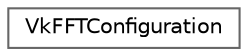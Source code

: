 digraph "Graphical Class Hierarchy"
{
 // LATEX_PDF_SIZE
  bgcolor="transparent";
  edge [fontname=Helvetica,fontsize=10,labelfontname=Helvetica,labelfontsize=10];
  node [fontname=Helvetica,fontsize=10,shape=box,height=0.2,width=0.4];
  rankdir="LR";
  Node0 [id="Node000000",label="VkFFTConfiguration",height=0.2,width=0.4,color="grey40", fillcolor="white", style="filled",URL="$struct_vk_f_f_t_configuration.html",tooltip=" "];
}
